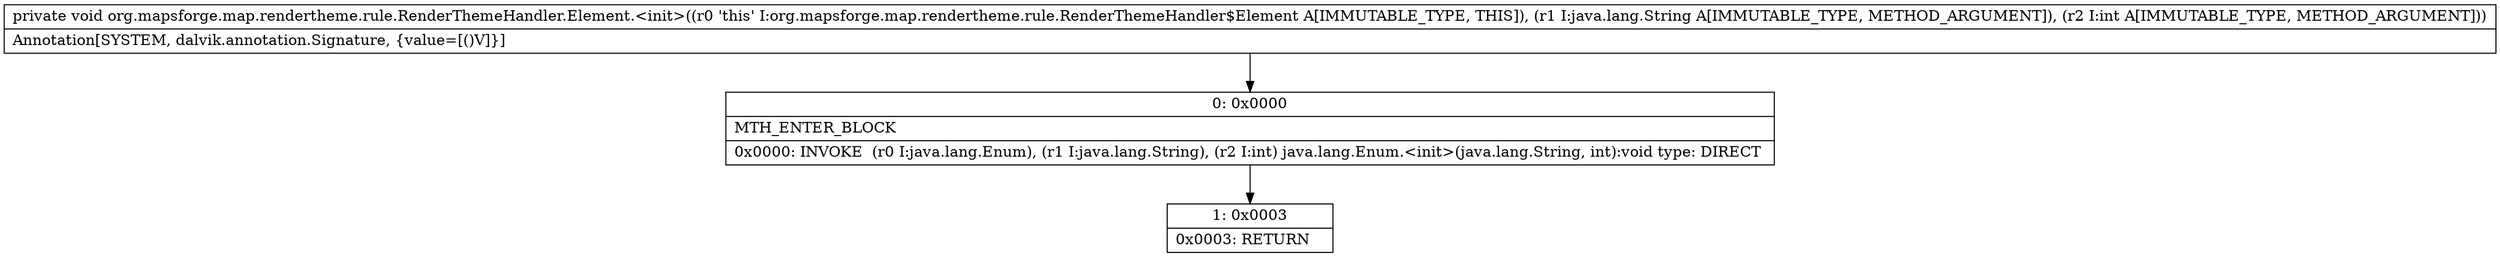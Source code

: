 digraph "CFG fororg.mapsforge.map.rendertheme.rule.RenderThemeHandler.Element.\<init\>(Ljava\/lang\/String;I)V" {
Node_0 [shape=record,label="{0\:\ 0x0000|MTH_ENTER_BLOCK\l|0x0000: INVOKE  (r0 I:java.lang.Enum), (r1 I:java.lang.String), (r2 I:int) java.lang.Enum.\<init\>(java.lang.String, int):void type: DIRECT \l}"];
Node_1 [shape=record,label="{1\:\ 0x0003|0x0003: RETURN   \l}"];
MethodNode[shape=record,label="{private void org.mapsforge.map.rendertheme.rule.RenderThemeHandler.Element.\<init\>((r0 'this' I:org.mapsforge.map.rendertheme.rule.RenderThemeHandler$Element A[IMMUTABLE_TYPE, THIS]), (r1 I:java.lang.String A[IMMUTABLE_TYPE, METHOD_ARGUMENT]), (r2 I:int A[IMMUTABLE_TYPE, METHOD_ARGUMENT]))  | Annotation[SYSTEM, dalvik.annotation.Signature, \{value=[()V]\}]\l}"];
MethodNode -> Node_0;
Node_0 -> Node_1;
}

